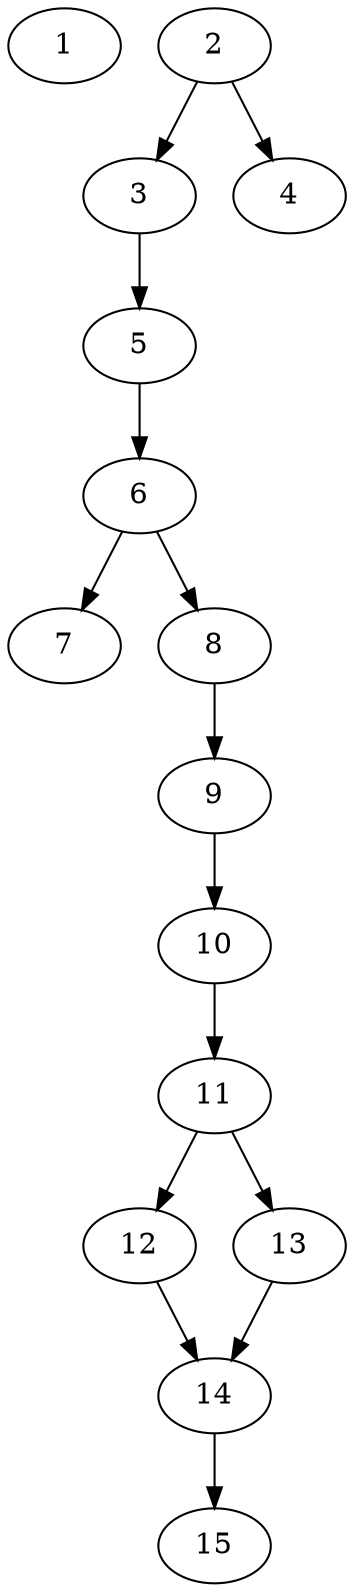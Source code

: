 // DAG automatically generated by daggen at Thu Oct  3 13:59:26 2019
// ./daggen --dot -n 15 --ccr 0.3 --fat 0.3 --regular 0.7 --density 0.7 --mindata 5242880 --maxdata 52428800 
digraph G {
  1 [size="88033280", alpha="0.17", expect_size="26409984"] 
  2 [size="35662507", alpha="0.13", expect_size="10698752"] 
  2 -> 3 [size ="10698752"]
  2 -> 4 [size ="10698752"]
  3 [size="132744533", alpha="0.05", expect_size="39823360"] 
  3 -> 5 [size ="39823360"]
  4 [size="112599040", alpha="0.18", expect_size="33779712"] 
  5 [size="65150293", alpha="0.01", expect_size="19545088"] 
  5 -> 6 [size ="19545088"]
  6 [size="52555093", alpha="0.20", expect_size="15766528"] 
  6 -> 7 [size ="15766528"]
  6 -> 8 [size ="15766528"]
  7 [size="140427947", alpha="0.16", expect_size="42128384"] 
  8 [size="88674987", alpha="0.01", expect_size="26602496"] 
  8 -> 9 [size ="26602496"]
  9 [size="68799147", alpha="0.09", expect_size="20639744"] 
  9 -> 10 [size ="20639744"]
  10 [size="72331947", alpha="0.14", expect_size="21699584"] 
  10 -> 11 [size ="21699584"]
  11 [size="143390720", alpha="0.17", expect_size="43017216"] 
  11 -> 12 [size ="43017216"]
  11 -> 13 [size ="43017216"]
  12 [size="122644480", alpha="0.20", expect_size="36793344"] 
  12 -> 14 [size ="36793344"]
  13 [size="66167467", alpha="0.04", expect_size="19850240"] 
  13 -> 14 [size ="19850240"]
  14 [size="107752107", alpha="0.10", expect_size="32325632"] 
  14 -> 15 [size ="32325632"]
  15 [size="89190400", alpha="0.09", expect_size="26757120"] 
}
